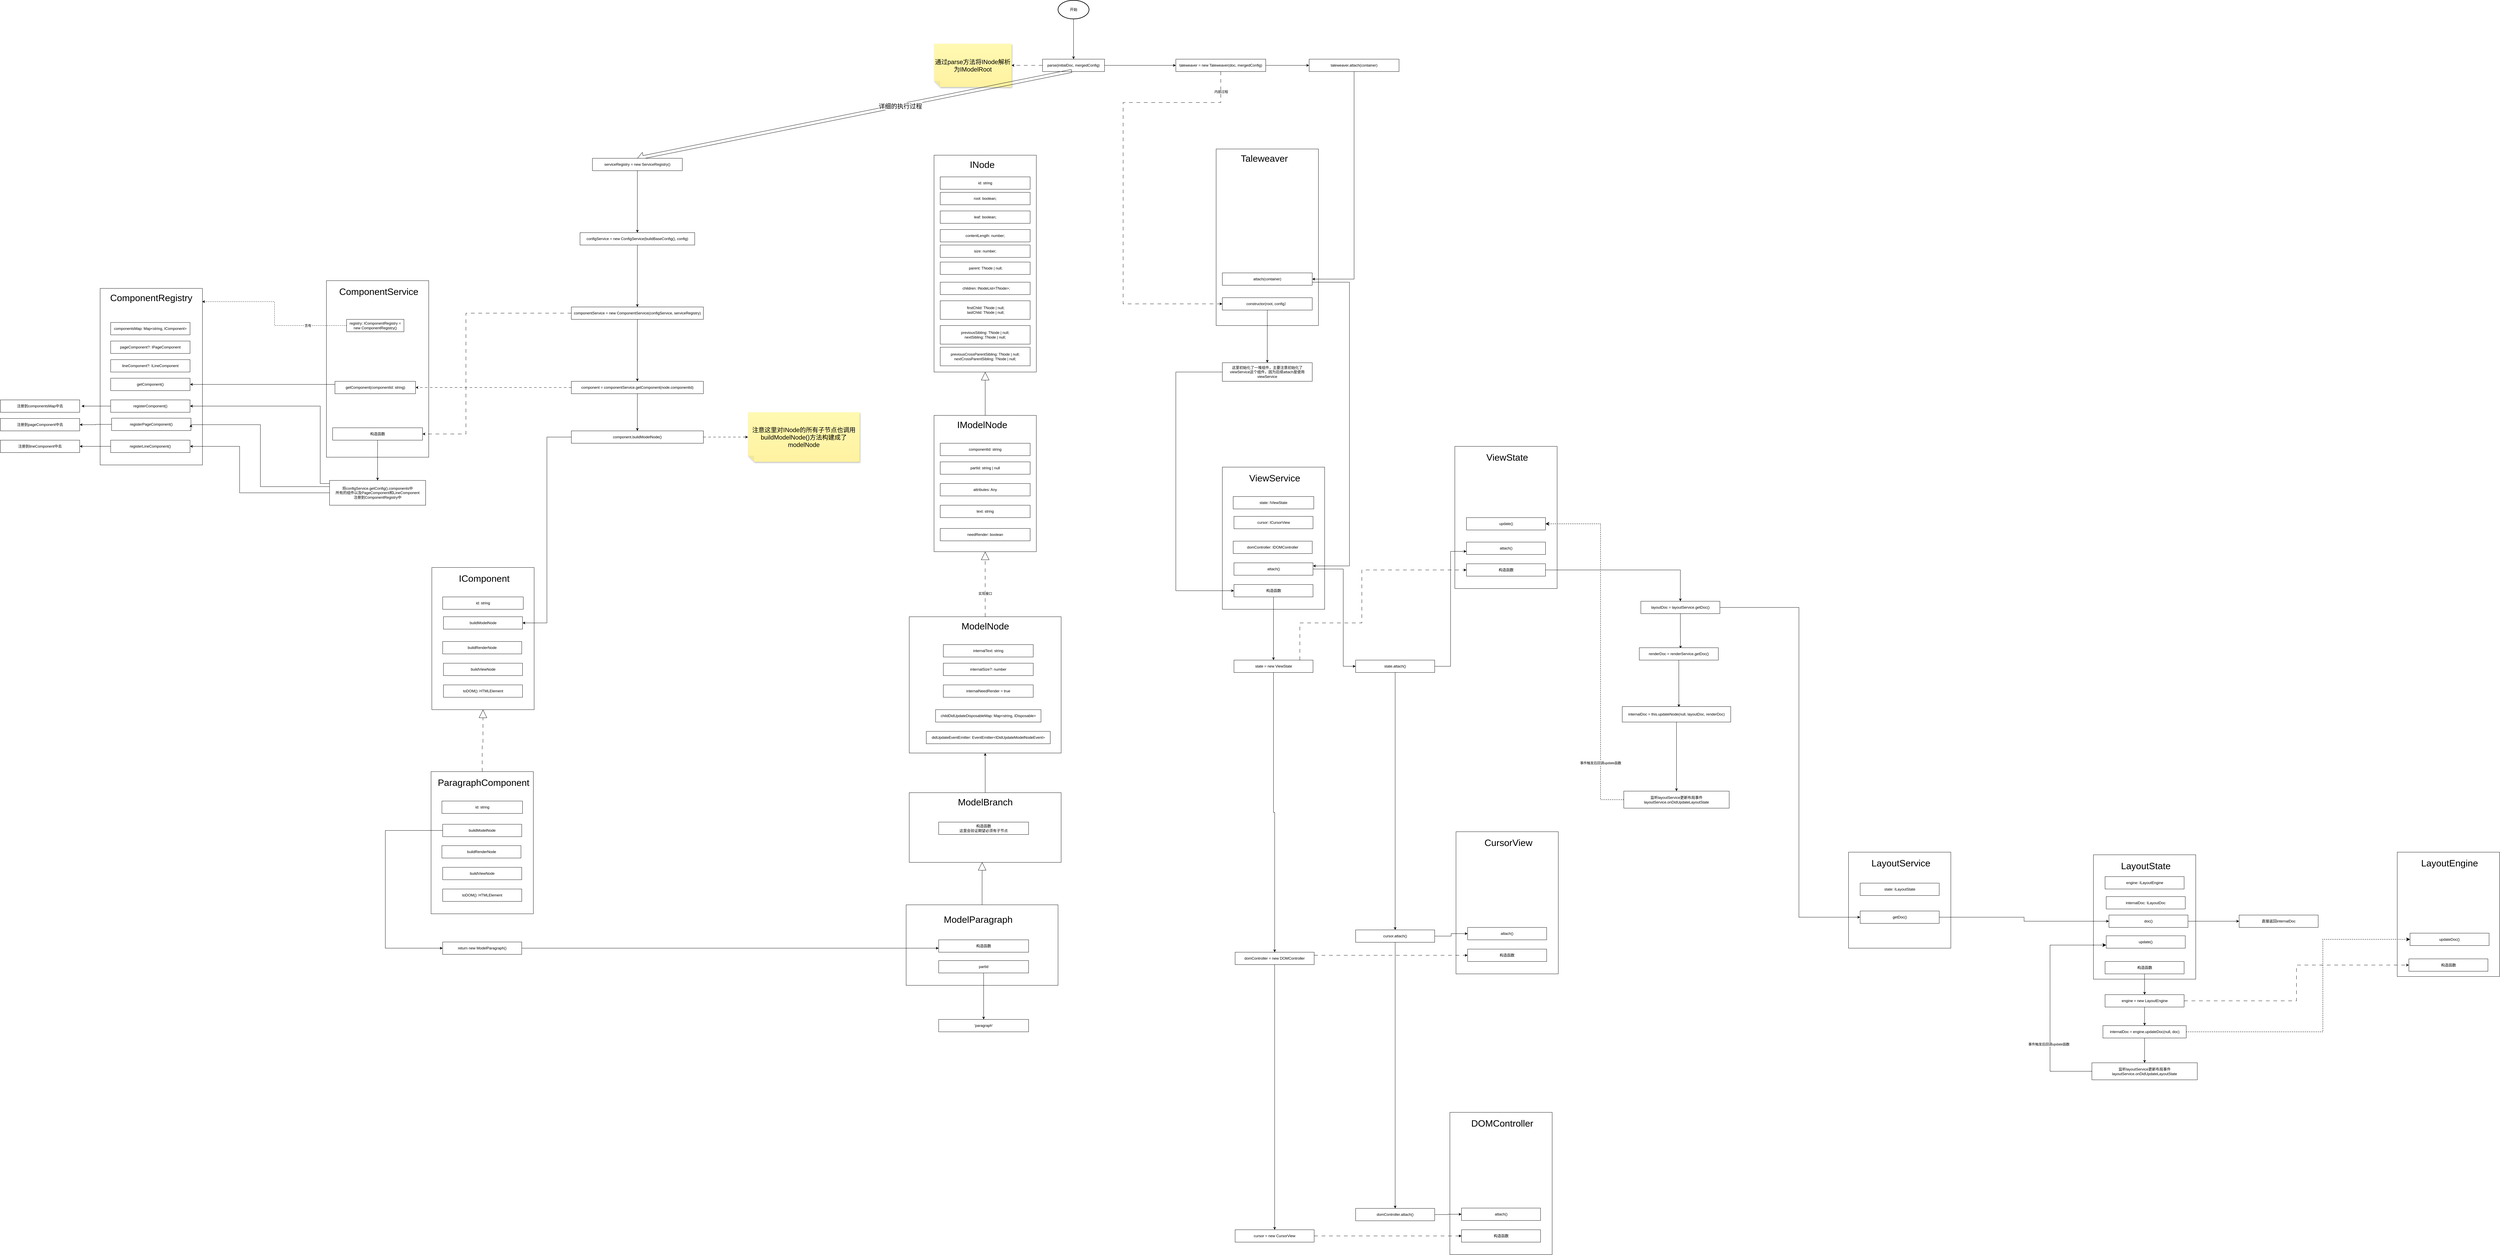 <mxfile version="21.5.2" type="github">
  <diagram name="第 1 页" id="E6oDrkw3hYDFD17rWhZb">
    <mxGraphModel dx="5251" dy="2276" grid="1" gridSize="10" guides="1" tooltips="1" connect="1" arrows="1" fold="1" page="1" pageScale="1" pageWidth="827" pageHeight="1169" math="0" shadow="0">
      <root>
        <mxCell id="0" />
        <mxCell id="1" parent="0" />
        <mxCell id="8NAubKkpm3a8wYk_etbg-5" style="edgeStyle=orthogonalEdgeStyle;rounded=0;orthogonalLoop=1;jettySize=auto;html=1;entryX=0;entryY=0.5;entryDx=0;entryDy=0;" edge="1" parent="1" source="8NAubKkpm3a8wYk_etbg-1" target="8NAubKkpm3a8wYk_etbg-4">
          <mxGeometry relative="1" as="geometry" />
        </mxCell>
        <mxCell id="8NAubKkpm3a8wYk_etbg-51" style="edgeStyle=orthogonalEdgeStyle;rounded=0;orthogonalLoop=1;jettySize=auto;html=1;entryX=0;entryY=0.5;entryDx=0;entryDy=0;entryPerimeter=0;dashed=1;dashPattern=12 12;" edge="1" parent="1" source="8NAubKkpm3a8wYk_etbg-1" target="8NAubKkpm3a8wYk_etbg-50">
          <mxGeometry relative="1" as="geometry" />
        </mxCell>
        <mxCell id="8NAubKkpm3a8wYk_etbg-1" value="parse(initialDoc, mergedConfig)" style="rounded=0;whiteSpace=wrap;html=1;" vertex="1" parent="1">
          <mxGeometry x="340" y="-30" width="200" height="40" as="geometry" />
        </mxCell>
        <mxCell id="8NAubKkpm3a8wYk_etbg-3" style="edgeStyle=orthogonalEdgeStyle;rounded=0;orthogonalLoop=1;jettySize=auto;html=1;" edge="1" parent="1" source="8NAubKkpm3a8wYk_etbg-2" target="8NAubKkpm3a8wYk_etbg-1">
          <mxGeometry relative="1" as="geometry" />
        </mxCell>
        <mxCell id="8NAubKkpm3a8wYk_etbg-2" value="开始" style="strokeWidth=2;html=1;shape=mxgraph.flowchart.start_1;whiteSpace=wrap;" vertex="1" parent="1">
          <mxGeometry x="390" y="-220" width="100" height="60" as="geometry" />
        </mxCell>
        <mxCell id="8NAubKkpm3a8wYk_etbg-7" style="edgeStyle=orthogonalEdgeStyle;rounded=0;orthogonalLoop=1;jettySize=auto;html=1;" edge="1" parent="1" source="8NAubKkpm3a8wYk_etbg-4" target="8NAubKkpm3a8wYk_etbg-6">
          <mxGeometry relative="1" as="geometry" />
        </mxCell>
        <mxCell id="8NAubKkpm3a8wYk_etbg-4" value="taleweaver = new Taleweaver(doc, mergedConfig)" style="rounded=0;whiteSpace=wrap;html=1;" vertex="1" parent="1">
          <mxGeometry x="770" y="-30" width="290" height="40" as="geometry" />
        </mxCell>
        <mxCell id="8NAubKkpm3a8wYk_etbg-6" value="taleweaver.attach(container)" style="rounded=0;whiteSpace=wrap;html=1;" vertex="1" parent="1">
          <mxGeometry x="1200" y="-30" width="290" height="40" as="geometry" />
        </mxCell>
        <mxCell id="8NAubKkpm3a8wYk_etbg-8" value="" style="whiteSpace=wrap;html=1;" vertex="1" parent="1">
          <mxGeometry x="900" y="260" width="330" height="570" as="geometry" />
        </mxCell>
        <mxCell id="8NAubKkpm3a8wYk_etbg-9" value="Taleweaver" style="text;html=1;strokeColor=none;fillColor=none;align=center;verticalAlign=middle;whiteSpace=wrap;rounded=0;fontSize=30;" vertex="1" parent="1">
          <mxGeometry x="972.5" y="270" width="165" height="40" as="geometry" />
        </mxCell>
        <mxCell id="8NAubKkpm3a8wYk_etbg-19" style="edgeStyle=orthogonalEdgeStyle;rounded=0;orthogonalLoop=1;jettySize=auto;html=1;" edge="1" parent="1" source="8NAubKkpm3a8wYk_etbg-10" target="8NAubKkpm3a8wYk_etbg-18">
          <mxGeometry relative="1" as="geometry" />
        </mxCell>
        <mxCell id="8NAubKkpm3a8wYk_etbg-10" value="constructor(root, config）" style="rounded=0;whiteSpace=wrap;html=1;" vertex="1" parent="1">
          <mxGeometry x="920" y="740" width="290" height="40" as="geometry" />
        </mxCell>
        <mxCell id="8NAubKkpm3a8wYk_etbg-11" value="attach(container)" style="rounded=0;whiteSpace=wrap;html=1;" vertex="1" parent="1">
          <mxGeometry x="920" y="660" width="290" height="40" as="geometry" />
        </mxCell>
        <mxCell id="8NAubKkpm3a8wYk_etbg-13" style="edgeStyle=orthogonalEdgeStyle;rounded=0;orthogonalLoop=1;jettySize=auto;html=1;dashed=1;dashPattern=12 12;" edge="1" parent="1" source="8NAubKkpm3a8wYk_etbg-4" target="8NAubKkpm3a8wYk_etbg-10">
          <mxGeometry relative="1" as="geometry">
            <Array as="points">
              <mxPoint x="915" y="110" />
              <mxPoint x="600" y="110" />
              <mxPoint x="600" y="760" />
            </Array>
          </mxGeometry>
        </mxCell>
        <mxCell id="8NAubKkpm3a8wYk_etbg-17" value="内部过程" style="edgeLabel;html=1;align=center;verticalAlign=middle;resizable=0;points=[];" vertex="1" connectable="0" parent="8NAubKkpm3a8wYk_etbg-13">
          <mxGeometry x="-0.907" y="1" relative="1" as="geometry">
            <mxPoint as="offset" />
          </mxGeometry>
        </mxCell>
        <mxCell id="8NAubKkpm3a8wYk_etbg-18" value="这里初始化了一堆组件，主要注意初始化了viewService这个组件，因为后续attach是使用viewService" style="rounded=0;whiteSpace=wrap;html=1;" vertex="1" parent="1">
          <mxGeometry x="920" y="950" width="290" height="60" as="geometry" />
        </mxCell>
        <mxCell id="8NAubKkpm3a8wYk_etbg-34" style="edgeStyle=orthogonalEdgeStyle;rounded=0;orthogonalLoop=1;jettySize=auto;html=1;entryX=0.5;entryY=1;entryDx=0;entryDy=0;endArrow=block;endFill=0;endSize=24;" edge="1" parent="1" source="8NAubKkpm3a8wYk_etbg-20" target="8NAubKkpm3a8wYk_etbg-27">
          <mxGeometry relative="1" as="geometry" />
        </mxCell>
        <mxCell id="8NAubKkpm3a8wYk_etbg-20" value="" style="whiteSpace=wrap;html=1;" vertex="1" parent="1">
          <mxGeometry x="-10" y="1120" width="330" height="440" as="geometry" />
        </mxCell>
        <mxCell id="8NAubKkpm3a8wYk_etbg-21" value="IModelNode" style="text;html=1;strokeColor=none;fillColor=none;align=center;verticalAlign=middle;whiteSpace=wrap;rounded=0;fontSize=30;" vertex="1" parent="1">
          <mxGeometry x="62.5" y="1130" width="165" height="40" as="geometry" />
        </mxCell>
        <mxCell id="8NAubKkpm3a8wYk_etbg-22" value="attributes: Any" style="rounded=0;whiteSpace=wrap;html=1;" vertex="1" parent="1">
          <mxGeometry x="10" y="1340" width="290" height="40" as="geometry" />
        </mxCell>
        <mxCell id="8NAubKkpm3a8wYk_etbg-23" value="componentId: string" style="rounded=0;whiteSpace=wrap;html=1;" vertex="1" parent="1">
          <mxGeometry x="10" y="1210" width="290" height="40" as="geometry" />
        </mxCell>
        <mxCell id="8NAubKkpm3a8wYk_etbg-24" value="partId: string | null" style="rounded=0;whiteSpace=wrap;html=1;" vertex="1" parent="1">
          <mxGeometry x="10" y="1270" width="290" height="40" as="geometry" />
        </mxCell>
        <mxCell id="8NAubKkpm3a8wYk_etbg-25" value="text: string" style="rounded=0;whiteSpace=wrap;html=1;" vertex="1" parent="1">
          <mxGeometry x="10" y="1410" width="290" height="40" as="geometry" />
        </mxCell>
        <mxCell id="8NAubKkpm3a8wYk_etbg-26" value="needRender: boolean" style="rounded=0;whiteSpace=wrap;html=1;" vertex="1" parent="1">
          <mxGeometry x="10" y="1485" width="290" height="40" as="geometry" />
        </mxCell>
        <mxCell id="8NAubKkpm3a8wYk_etbg-27" value="" style="whiteSpace=wrap;html=1;" vertex="1" parent="1">
          <mxGeometry x="-10" y="280" width="330" height="700" as="geometry" />
        </mxCell>
        <mxCell id="8NAubKkpm3a8wYk_etbg-28" value="INode" style="text;html=1;strokeColor=none;fillColor=none;align=center;verticalAlign=middle;whiteSpace=wrap;rounded=0;fontSize=30;" vertex="1" parent="1">
          <mxGeometry x="62.5" y="290" width="165" height="40" as="geometry" />
        </mxCell>
        <mxCell id="8NAubKkpm3a8wYk_etbg-35" value="id: string" style="rounded=0;whiteSpace=wrap;html=1;" vertex="1" parent="1">
          <mxGeometry x="10" y="350" width="290" height="40" as="geometry" />
        </mxCell>
        <mxCell id="8NAubKkpm3a8wYk_etbg-36" value="root: boolean;" style="rounded=0;whiteSpace=wrap;html=1;" vertex="1" parent="1">
          <mxGeometry x="10" y="400" width="290" height="40" as="geometry" />
        </mxCell>
        <mxCell id="8NAubKkpm3a8wYk_etbg-37" value="leaf: boolean;" style="rounded=0;whiteSpace=wrap;html=1;" vertex="1" parent="1">
          <mxGeometry x="10" y="460" width="290" height="40" as="geometry" />
        </mxCell>
        <mxCell id="8NAubKkpm3a8wYk_etbg-38" value="contentLength: number;" style="rounded=0;whiteSpace=wrap;html=1;" vertex="1" parent="1">
          <mxGeometry x="10" y="520" width="290" height="40" as="geometry" />
        </mxCell>
        <mxCell id="8NAubKkpm3a8wYk_etbg-39" value="size: number;" style="rounded=0;whiteSpace=wrap;html=1;" vertex="1" parent="1">
          <mxGeometry x="10" y="570" width="290" height="40" as="geometry" />
        </mxCell>
        <mxCell id="8NAubKkpm3a8wYk_etbg-40" value="&amp;nbsp;parent: TNode | null;" style="rounded=0;whiteSpace=wrap;html=1;" vertex="1" parent="1">
          <mxGeometry x="10" y="625" width="290" height="40" as="geometry" />
        </mxCell>
        <mxCell id="8NAubKkpm3a8wYk_etbg-41" value="&amp;nbsp; children: INodeList&amp;lt;TNode&amp;gt;;" style="rounded=0;whiteSpace=wrap;html=1;" vertex="1" parent="1">
          <mxGeometry x="10" y="690" width="290" height="40" as="geometry" />
        </mxCell>
        <mxCell id="8NAubKkpm3a8wYk_etbg-42" value="&lt;div&gt;&amp;nbsp;firstChild: TNode | null;&lt;/div&gt;&lt;div&gt;&amp;nbsp;lastChild: TNode | null;&lt;/div&gt;" style="rounded=0;whiteSpace=wrap;html=1;" vertex="1" parent="1">
          <mxGeometry x="10" y="750" width="290" height="60" as="geometry" />
        </mxCell>
        <mxCell id="8NAubKkpm3a8wYk_etbg-43" value="&lt;div&gt;previousSibling: TNode | null;&lt;/div&gt;&lt;div&gt;&lt;span style=&quot;background-color: initial;&quot;&gt;nextSibling: TNode | null;&lt;/span&gt;&lt;/div&gt;" style="rounded=0;whiteSpace=wrap;html=1;" vertex="1" parent="1">
          <mxGeometry x="10" y="830" width="290" height="60" as="geometry" />
        </mxCell>
        <mxCell id="8NAubKkpm3a8wYk_etbg-44" value="&lt;div&gt;previousCrossParentSibling: TNode | null;&lt;/div&gt;&lt;div&gt;&lt;span style=&quot;background-color: initial;&quot;&gt;nextCrossParentSibling: TNode | null;&lt;/span&gt;&lt;/div&gt;" style="rounded=0;whiteSpace=wrap;html=1;" vertex="1" parent="1">
          <mxGeometry x="10" y="900" width="290" height="60" as="geometry" />
        </mxCell>
        <mxCell id="8NAubKkpm3a8wYk_etbg-50" value="&lt;div style=&quot;font-size: 20px;&quot;&gt;通过parse方法将INode解析为IModelRoot&lt;/div&gt;" style="shape=note;whiteSpace=wrap;html=1;backgroundOutline=1;fontColor=#000000;darkOpacity=0.05;fillColor=#FFF9B2;strokeColor=none;fillStyle=solid;direction=west;gradientDirection=north;gradientColor=#FFF2A1;shadow=1;size=20;pointerEvents=1;fontSize=20;" vertex="1" parent="1">
          <mxGeometry x="-10" y="-80" width="250" height="140" as="geometry" />
        </mxCell>
        <mxCell id="8NAubKkpm3a8wYk_etbg-52" value="" style="shape=flexArrow;endArrow=classic;html=1;rounded=0;exitX=0.47;exitY=0.95;exitDx=0;exitDy=0;exitPerimeter=0;entryX=0.5;entryY=0;entryDx=0;entryDy=0;" edge="1" parent="1" source="8NAubKkpm3a8wYk_etbg-1" target="8NAubKkpm3a8wYk_etbg-56">
          <mxGeometry width="50" height="50" relative="1" as="geometry">
            <mxPoint x="370" y="90" as="sourcePoint" />
            <mxPoint x="240" y="340" as="targetPoint" />
          </mxGeometry>
        </mxCell>
        <mxCell id="8NAubKkpm3a8wYk_etbg-53" value="详细的执行过程" style="edgeLabel;html=1;align=center;verticalAlign=middle;resizable=0;points=[];fontSize=20;" vertex="1" connectable="0" parent="8NAubKkpm3a8wYk_etbg-52">
          <mxGeometry x="-0.466" y="-1" relative="1" as="geometry">
            <mxPoint x="-179" y="38" as="offset" />
          </mxGeometry>
        </mxCell>
        <mxCell id="8NAubKkpm3a8wYk_etbg-58" style="edgeStyle=orthogonalEdgeStyle;rounded=0;orthogonalLoop=1;jettySize=auto;html=1;" edge="1" parent="1" source="8NAubKkpm3a8wYk_etbg-56" target="8NAubKkpm3a8wYk_etbg-57">
          <mxGeometry relative="1" as="geometry" />
        </mxCell>
        <mxCell id="8NAubKkpm3a8wYk_etbg-56" value="serviceRegistry = new ServiceRegistry()" style="rounded=0;whiteSpace=wrap;html=1;" vertex="1" parent="1">
          <mxGeometry x="-1112" y="290" width="290" height="40" as="geometry" />
        </mxCell>
        <mxCell id="8NAubKkpm3a8wYk_etbg-61" style="edgeStyle=orthogonalEdgeStyle;rounded=0;orthogonalLoop=1;jettySize=auto;html=1;" edge="1" parent="1" source="8NAubKkpm3a8wYk_etbg-57" target="8NAubKkpm3a8wYk_etbg-60">
          <mxGeometry relative="1" as="geometry" />
        </mxCell>
        <mxCell id="8NAubKkpm3a8wYk_etbg-57" value="configService = new ConfigService(buildBaseConfig(), config)" style="rounded=0;whiteSpace=wrap;html=1;" vertex="1" parent="1">
          <mxGeometry x="-1152" y="530" width="370" height="40" as="geometry" />
        </mxCell>
        <mxCell id="8NAubKkpm3a8wYk_etbg-63" style="edgeStyle=orthogonalEdgeStyle;rounded=0;orthogonalLoop=1;jettySize=auto;html=1;" edge="1" parent="1" source="8NAubKkpm3a8wYk_etbg-60" target="8NAubKkpm3a8wYk_etbg-62">
          <mxGeometry relative="1" as="geometry" />
        </mxCell>
        <mxCell id="8NAubKkpm3a8wYk_etbg-60" value="componentService = new ComponentService(configService, serviceRegistry)" style="rounded=0;whiteSpace=wrap;html=1;" vertex="1" parent="1">
          <mxGeometry x="-1180" y="770" width="426" height="40" as="geometry" />
        </mxCell>
        <mxCell id="8NAubKkpm3a8wYk_etbg-65" style="edgeStyle=orthogonalEdgeStyle;rounded=0;orthogonalLoop=1;jettySize=auto;html=1;" edge="1" parent="1" source="8NAubKkpm3a8wYk_etbg-62" target="8NAubKkpm3a8wYk_etbg-64">
          <mxGeometry relative="1" as="geometry" />
        </mxCell>
        <mxCell id="8NAubKkpm3a8wYk_etbg-62" value="component = componentService.getComponent(node.componentId)" style="rounded=0;whiteSpace=wrap;html=1;" vertex="1" parent="1">
          <mxGeometry x="-1180" y="1010" width="426" height="40" as="geometry" />
        </mxCell>
        <mxCell id="8NAubKkpm3a8wYk_etbg-160" style="edgeStyle=orthogonalEdgeStyle;rounded=0;orthogonalLoop=1;jettySize=auto;html=1;dashed=1;dashPattern=8 8;" edge="1" parent="1" source="8NAubKkpm3a8wYk_etbg-64" target="8NAubKkpm3a8wYk_etbg-159">
          <mxGeometry relative="1" as="geometry" />
        </mxCell>
        <mxCell id="8NAubKkpm3a8wYk_etbg-64" value="component.buildModelNode()" style="rounded=0;whiteSpace=wrap;html=1;" vertex="1" parent="1">
          <mxGeometry x="-1180" y="1170" width="426" height="40" as="geometry" />
        </mxCell>
        <mxCell id="8NAubKkpm3a8wYk_etbg-66" value="" style="whiteSpace=wrap;html=1;" vertex="1" parent="1">
          <mxGeometry x="-1970" y="685" width="330" height="570" as="geometry" />
        </mxCell>
        <mxCell id="8NAubKkpm3a8wYk_etbg-67" value="ComponentService" style="text;html=1;strokeColor=none;fillColor=none;align=center;verticalAlign=middle;whiteSpace=wrap;rounded=0;fontSize=30;" vertex="1" parent="1">
          <mxGeometry x="-1950" y="700" width="297.5" height="40" as="geometry" />
        </mxCell>
        <mxCell id="8NAubKkpm3a8wYk_etbg-75" style="edgeStyle=orthogonalEdgeStyle;rounded=0;orthogonalLoop=1;jettySize=auto;html=1;" edge="1" parent="1" source="8NAubKkpm3a8wYk_etbg-72" target="8NAubKkpm3a8wYk_etbg-74">
          <mxGeometry relative="1" as="geometry" />
        </mxCell>
        <mxCell id="8NAubKkpm3a8wYk_etbg-72" value="构造函数" style="rounded=0;whiteSpace=wrap;html=1;" vertex="1" parent="1">
          <mxGeometry x="-1950" y="1160" width="290" height="40" as="geometry" />
        </mxCell>
        <mxCell id="8NAubKkpm3a8wYk_etbg-73" style="edgeStyle=orthogonalEdgeStyle;rounded=0;orthogonalLoop=1;jettySize=auto;html=1;entryX=1;entryY=0.5;entryDx=0;entryDy=0;dashed=1;dashPattern=12 12;" edge="1" parent="1" source="8NAubKkpm3a8wYk_etbg-60" target="8NAubKkpm3a8wYk_etbg-72">
          <mxGeometry relative="1" as="geometry">
            <Array as="points">
              <mxPoint x="-1520" y="790" />
              <mxPoint x="-1520" y="1180" />
            </Array>
          </mxGeometry>
        </mxCell>
        <mxCell id="8NAubKkpm3a8wYk_etbg-74" value="将configService.getConfig().components中&lt;br&gt;所有的组件以及PageComponent和LineComponent&lt;br&gt;注册到ComponentRegistry中" style="rounded=0;whiteSpace=wrap;html=1;" vertex="1" parent="1">
          <mxGeometry x="-1960" y="1330" width="310" height="80" as="geometry" />
        </mxCell>
        <mxCell id="8NAubKkpm3a8wYk_etbg-76" value="getComponent(componentId: string)" style="rounded=0;whiteSpace=wrap;html=1;" vertex="1" parent="1">
          <mxGeometry x="-1942.5" y="1010" width="260" height="40" as="geometry" />
        </mxCell>
        <mxCell id="8NAubKkpm3a8wYk_etbg-80" value="" style="whiteSpace=wrap;html=1;" vertex="1" parent="1">
          <mxGeometry x="-1630" y="1611" width="330" height="459" as="geometry" />
        </mxCell>
        <mxCell id="8NAubKkpm3a8wYk_etbg-81" value="IComponent" style="text;html=1;strokeColor=none;fillColor=none;align=center;verticalAlign=middle;whiteSpace=wrap;rounded=0;fontSize=30;" vertex="1" parent="1">
          <mxGeometry x="-1610" y="1626" width="297.5" height="40" as="geometry" />
        </mxCell>
        <mxCell id="8NAubKkpm3a8wYk_etbg-82" value="buildModelNode" style="rounded=0;whiteSpace=wrap;html=1;" vertex="1" parent="1">
          <mxGeometry x="-1592.5" y="1770" width="255" height="40" as="geometry" />
        </mxCell>
        <mxCell id="8NAubKkpm3a8wYk_etbg-83" value="id: string" style="rounded=0;whiteSpace=wrap;html=1;" vertex="1" parent="1">
          <mxGeometry x="-1595" y="1706" width="260" height="40" as="geometry" />
        </mxCell>
        <mxCell id="8NAubKkpm3a8wYk_etbg-92" style="edgeStyle=orthogonalEdgeStyle;rounded=0;orthogonalLoop=1;jettySize=auto;html=1;entryX=0.997;entryY=0.075;entryDx=0;entryDy=0;entryPerimeter=0;dashed=1;" edge="1" parent="1" source="8NAubKkpm3a8wYk_etbg-89" target="8NAubKkpm3a8wYk_etbg-90">
          <mxGeometry relative="1" as="geometry" />
        </mxCell>
        <mxCell id="8NAubKkpm3a8wYk_etbg-93" value="含有" style="edgeLabel;html=1;align=center;verticalAlign=middle;resizable=0;points=[];" vertex="1" connectable="0" parent="8NAubKkpm3a8wYk_etbg-92">
          <mxGeometry x="-0.157" y="-1" relative="1" as="geometry">
            <mxPoint x="104" y="1" as="offset" />
          </mxGeometry>
        </mxCell>
        <mxCell id="8NAubKkpm3a8wYk_etbg-89" value="registry: IComponentRegistry&amp;nbsp;= new ComponentRegistry()" style="rounded=0;whiteSpace=wrap;html=1;" vertex="1" parent="1">
          <mxGeometry x="-1905" y="810" width="185" height="40" as="geometry" />
        </mxCell>
        <mxCell id="8NAubKkpm3a8wYk_etbg-77" style="edgeStyle=orthogonalEdgeStyle;rounded=0;orthogonalLoop=1;jettySize=auto;html=1;entryX=1;entryY=0.5;entryDx=0;entryDy=0;dashed=1;dashPattern=8 8;" edge="1" parent="1" source="8NAubKkpm3a8wYk_etbg-62" target="8NAubKkpm3a8wYk_etbg-76">
          <mxGeometry relative="1" as="geometry">
            <Array as="points">
              <mxPoint x="-1390" y="1030" />
              <mxPoint x="-1390" y="1030" />
            </Array>
          </mxGeometry>
        </mxCell>
        <mxCell id="8NAubKkpm3a8wYk_etbg-90" value="" style="whiteSpace=wrap;html=1;" vertex="1" parent="1">
          <mxGeometry x="-2700" y="710" width="330" height="570" as="geometry" />
        </mxCell>
        <mxCell id="8NAubKkpm3a8wYk_etbg-91" value="ComponentRegistry" style="text;html=1;strokeColor=none;fillColor=none;align=center;verticalAlign=middle;whiteSpace=wrap;rounded=0;fontSize=30;" vertex="1" parent="1">
          <mxGeometry x="-2683.75" y="720" width="297.5" height="40" as="geometry" />
        </mxCell>
        <mxCell id="8NAubKkpm3a8wYk_etbg-94" value="componentsMap: Map&amp;lt;string, IComponent&amp;gt;" style="rounded=0;whiteSpace=wrap;html=1;" vertex="1" parent="1">
          <mxGeometry x="-2666" y="820" width="256" height="40" as="geometry" />
        </mxCell>
        <mxCell id="8NAubKkpm3a8wYk_etbg-95" value="pageComponent?: IPageComponent" style="rounded=0;whiteSpace=wrap;html=1;" vertex="1" parent="1">
          <mxGeometry x="-2666" y="880" width="256" height="40" as="geometry" />
        </mxCell>
        <mxCell id="8NAubKkpm3a8wYk_etbg-96" value="lineComponent?: ILineComponent" style="rounded=0;whiteSpace=wrap;html=1;" vertex="1" parent="1">
          <mxGeometry x="-2666" y="940" width="256" height="40" as="geometry" />
        </mxCell>
        <mxCell id="8NAubKkpm3a8wYk_etbg-107" style="edgeStyle=orthogonalEdgeStyle;rounded=0;orthogonalLoop=1;jettySize=auto;html=1;" edge="1" parent="1" source="8NAubKkpm3a8wYk_etbg-97">
          <mxGeometry relative="1" as="geometry">
            <mxPoint x="-2760" y="1090" as="targetPoint" />
          </mxGeometry>
        </mxCell>
        <mxCell id="8NAubKkpm3a8wYk_etbg-97" value="registerComponent()" style="rounded=0;whiteSpace=wrap;html=1;" vertex="1" parent="1">
          <mxGeometry x="-2666" y="1070" width="256" height="40" as="geometry" />
        </mxCell>
        <mxCell id="8NAubKkpm3a8wYk_etbg-110" style="edgeStyle=orthogonalEdgeStyle;rounded=0;orthogonalLoop=1;jettySize=auto;html=1;entryX=1;entryY=0.5;entryDx=0;entryDy=0;" edge="1" parent="1" source="8NAubKkpm3a8wYk_etbg-98" target="8NAubKkpm3a8wYk_etbg-108">
          <mxGeometry relative="1" as="geometry" />
        </mxCell>
        <mxCell id="8NAubKkpm3a8wYk_etbg-98" value="registerPageComponent()" style="rounded=0;whiteSpace=wrap;html=1;" vertex="1" parent="1">
          <mxGeometry x="-2663" y="1129" width="256" height="40" as="geometry" />
        </mxCell>
        <mxCell id="8NAubKkpm3a8wYk_etbg-111" style="edgeStyle=orthogonalEdgeStyle;rounded=0;orthogonalLoop=1;jettySize=auto;html=1;entryX=1;entryY=0.5;entryDx=0;entryDy=0;" edge="1" parent="1" source="8NAubKkpm3a8wYk_etbg-99" target="8NAubKkpm3a8wYk_etbg-109">
          <mxGeometry relative="1" as="geometry" />
        </mxCell>
        <mxCell id="8NAubKkpm3a8wYk_etbg-99" value="registerLineComponent()" style="rounded=0;whiteSpace=wrap;html=1;" vertex="1" parent="1">
          <mxGeometry x="-2666" y="1200" width="256" height="40" as="geometry" />
        </mxCell>
        <mxCell id="8NAubKkpm3a8wYk_etbg-101" value="getComponent()" style="rounded=0;whiteSpace=wrap;html=1;" vertex="1" parent="1">
          <mxGeometry x="-2666" y="1000" width="256" height="40" as="geometry" />
        </mxCell>
        <mxCell id="8NAubKkpm3a8wYk_etbg-103" style="edgeStyle=orthogonalEdgeStyle;rounded=0;orthogonalLoop=1;jettySize=auto;html=1;entryX=1;entryY=0.5;entryDx=0;entryDy=0;" edge="1" parent="1" source="8NAubKkpm3a8wYk_etbg-74" target="8NAubKkpm3a8wYk_etbg-97">
          <mxGeometry relative="1" as="geometry">
            <Array as="points">
              <mxPoint x="-1990" y="1340" />
              <mxPoint x="-1990" y="1090" />
            </Array>
          </mxGeometry>
        </mxCell>
        <mxCell id="8NAubKkpm3a8wYk_etbg-104" style="edgeStyle=orthogonalEdgeStyle;rounded=0;orthogonalLoop=1;jettySize=auto;html=1;entryX=1;entryY=0.5;entryDx=0;entryDy=0;" edge="1" parent="1" source="8NAubKkpm3a8wYk_etbg-74" target="8NAubKkpm3a8wYk_etbg-98">
          <mxGeometry relative="1" as="geometry">
            <Array as="points">
              <mxPoint x="-2183" y="1350" />
              <mxPoint x="-2183" y="1150" />
            </Array>
          </mxGeometry>
        </mxCell>
        <mxCell id="8NAubKkpm3a8wYk_etbg-102" style="edgeStyle=orthogonalEdgeStyle;rounded=0;orthogonalLoop=1;jettySize=auto;html=1;entryX=1;entryY=0.5;entryDx=0;entryDy=0;" edge="1" parent="1" source="8NAubKkpm3a8wYk_etbg-76" target="8NAubKkpm3a8wYk_etbg-101">
          <mxGeometry relative="1" as="geometry">
            <Array as="points">
              <mxPoint x="-2060" y="1020" />
              <mxPoint x="-2060" y="1020" />
            </Array>
          </mxGeometry>
        </mxCell>
        <mxCell id="8NAubKkpm3a8wYk_etbg-105" style="edgeStyle=orthogonalEdgeStyle;rounded=0;orthogonalLoop=1;jettySize=auto;html=1;entryX=1;entryY=0.5;entryDx=0;entryDy=0;" edge="1" parent="1" source="8NAubKkpm3a8wYk_etbg-74" target="8NAubKkpm3a8wYk_etbg-99">
          <mxGeometry relative="1" as="geometry">
            <Array as="points">
              <mxPoint x="-2250" y="1370" />
              <mxPoint x="-2250" y="1220" />
            </Array>
          </mxGeometry>
        </mxCell>
        <mxCell id="8NAubKkpm3a8wYk_etbg-106" value="注册到componentsMap中去" style="rounded=0;whiteSpace=wrap;html=1;" vertex="1" parent="1">
          <mxGeometry x="-3022" y="1070" width="256" height="40" as="geometry" />
        </mxCell>
        <mxCell id="8NAubKkpm3a8wYk_etbg-108" value="注册到pageComponent中去" style="rounded=0;whiteSpace=wrap;html=1;" vertex="1" parent="1">
          <mxGeometry x="-3022" y="1130" width="256" height="40" as="geometry" />
        </mxCell>
        <mxCell id="8NAubKkpm3a8wYk_etbg-109" value="注册到lineComponent中去" style="rounded=0;whiteSpace=wrap;html=1;" vertex="1" parent="1">
          <mxGeometry x="-3022" y="1200" width="256" height="40" as="geometry" />
        </mxCell>
        <mxCell id="8NAubKkpm3a8wYk_etbg-112" value="buildRenderNode" style="rounded=0;whiteSpace=wrap;html=1;" vertex="1" parent="1">
          <mxGeometry x="-1595" y="1850" width="255" height="40" as="geometry" />
        </mxCell>
        <mxCell id="8NAubKkpm3a8wYk_etbg-113" value="buildViewNode" style="rounded=0;whiteSpace=wrap;html=1;" vertex="1" parent="1">
          <mxGeometry x="-1592.5" y="1920" width="255" height="40" as="geometry" />
        </mxCell>
        <mxCell id="8NAubKkpm3a8wYk_etbg-114" value="toDOM():&amp;nbsp;HTMLElement" style="rounded=0;whiteSpace=wrap;html=1;" vertex="1" parent="1">
          <mxGeometry x="-1592.5" y="1990" width="255" height="40" as="geometry" />
        </mxCell>
        <mxCell id="8NAubKkpm3a8wYk_etbg-115" style="edgeStyle=orthogonalEdgeStyle;rounded=0;orthogonalLoop=1;jettySize=auto;html=1;entryX=1;entryY=0.5;entryDx=0;entryDy=0;" edge="1" parent="1" source="8NAubKkpm3a8wYk_etbg-64" target="8NAubKkpm3a8wYk_etbg-82">
          <mxGeometry relative="1" as="geometry" />
        </mxCell>
        <mxCell id="8NAubKkpm3a8wYk_etbg-116" value="" style="whiteSpace=wrap;html=1;" vertex="1" parent="1">
          <mxGeometry x="-1632.5" y="2270" width="330" height="459" as="geometry" />
        </mxCell>
        <mxCell id="8NAubKkpm3a8wYk_etbg-117" value="ParagraphComponent" style="text;html=1;strokeColor=none;fillColor=none;align=center;verticalAlign=middle;whiteSpace=wrap;rounded=0;fontSize=30;" vertex="1" parent="1">
          <mxGeometry x="-1612.5" y="2285" width="297.5" height="40" as="geometry" />
        </mxCell>
        <mxCell id="8NAubKkpm3a8wYk_etbg-125" style="edgeStyle=orthogonalEdgeStyle;rounded=0;orthogonalLoop=1;jettySize=auto;html=1;entryX=0;entryY=0.5;entryDx=0;entryDy=0;" edge="1" parent="1" source="8NAubKkpm3a8wYk_etbg-118" target="8NAubKkpm3a8wYk_etbg-124">
          <mxGeometry relative="1" as="geometry">
            <Array as="points">
              <mxPoint x="-1780" y="2460" />
              <mxPoint x="-1780" y="2840" />
            </Array>
          </mxGeometry>
        </mxCell>
        <mxCell id="8NAubKkpm3a8wYk_etbg-118" value="buildModelNode" style="rounded=0;whiteSpace=wrap;html=1;" vertex="1" parent="1">
          <mxGeometry x="-1595" y="2440" width="255" height="40" as="geometry" />
        </mxCell>
        <mxCell id="8NAubKkpm3a8wYk_etbg-119" value="id: string" style="rounded=0;whiteSpace=wrap;html=1;" vertex="1" parent="1">
          <mxGeometry x="-1597.5" y="2365" width="260" height="40" as="geometry" />
        </mxCell>
        <mxCell id="8NAubKkpm3a8wYk_etbg-120" value="buildRenderNode" style="rounded=0;whiteSpace=wrap;html=1;" vertex="1" parent="1">
          <mxGeometry x="-1597.5" y="2509" width="255" height="40" as="geometry" />
        </mxCell>
        <mxCell id="8NAubKkpm3a8wYk_etbg-121" value="buildViewNode" style="rounded=0;whiteSpace=wrap;html=1;" vertex="1" parent="1">
          <mxGeometry x="-1595" y="2579" width="255" height="40" as="geometry" />
        </mxCell>
        <mxCell id="8NAubKkpm3a8wYk_etbg-122" value="toDOM():&amp;nbsp;HTMLElement" style="rounded=0;whiteSpace=wrap;html=1;" vertex="1" parent="1">
          <mxGeometry x="-1595" y="2649" width="255" height="40" as="geometry" />
        </mxCell>
        <mxCell id="8NAubKkpm3a8wYk_etbg-123" style="edgeStyle=orthogonalEdgeStyle;rounded=0;orthogonalLoop=1;jettySize=auto;html=1;entryX=0.5;entryY=1;entryDx=0;entryDy=0;endArrow=block;endFill=0;endSize=24;dashed=1;dashPattern=12 12;" edge="1" parent="1" source="8NAubKkpm3a8wYk_etbg-116" target="8NAubKkpm3a8wYk_etbg-80">
          <mxGeometry relative="1" as="geometry" />
        </mxCell>
        <mxCell id="8NAubKkpm3a8wYk_etbg-124" value="return new ModelParagraph()" style="rounded=0;whiteSpace=wrap;html=1;" vertex="1" parent="1">
          <mxGeometry x="-1595" y="2820" width="255" height="40" as="geometry" />
        </mxCell>
        <mxCell id="8NAubKkpm3a8wYk_etbg-133" style="edgeStyle=orthogonalEdgeStyle;rounded=0;orthogonalLoop=1;jettySize=auto;html=1;entryX=0.5;entryY=1;entryDx=0;entryDy=0;endArrow=block;endFill=0;endSize=24;dashed=1;dashPattern=12 12;" edge="1" parent="1" source="8NAubKkpm3a8wYk_etbg-126" target="8NAubKkpm3a8wYk_etbg-20">
          <mxGeometry relative="1" as="geometry" />
        </mxCell>
        <mxCell id="8NAubKkpm3a8wYk_etbg-134" value="实现接口" style="edgeLabel;html=1;align=center;verticalAlign=middle;resizable=0;points=[];" vertex="1" connectable="0" parent="8NAubKkpm3a8wYk_etbg-133">
          <mxGeometry x="-0.283" relative="1" as="geometry">
            <mxPoint as="offset" />
          </mxGeometry>
        </mxCell>
        <mxCell id="8NAubKkpm3a8wYk_etbg-126" value="" style="whiteSpace=wrap;html=1;" vertex="1" parent="1">
          <mxGeometry x="-90" y="1770" width="490" height="440" as="geometry" />
        </mxCell>
        <mxCell id="8NAubKkpm3a8wYk_etbg-127" value="ModelNode" style="text;html=1;strokeColor=none;fillColor=none;align=center;verticalAlign=middle;whiteSpace=wrap;rounded=0;fontSize=30;" vertex="1" parent="1">
          <mxGeometry x="72.5" y="1780" width="165" height="40" as="geometry" />
        </mxCell>
        <mxCell id="8NAubKkpm3a8wYk_etbg-128" value="internalNeedRender = true" style="rounded=0;whiteSpace=wrap;html=1;" vertex="1" parent="1">
          <mxGeometry x="20" y="1990" width="290" height="40" as="geometry" />
        </mxCell>
        <mxCell id="8NAubKkpm3a8wYk_etbg-129" value="internalText: string" style="rounded=0;whiteSpace=wrap;html=1;" vertex="1" parent="1">
          <mxGeometry x="20" y="1860" width="290" height="40" as="geometry" />
        </mxCell>
        <mxCell id="8NAubKkpm3a8wYk_etbg-130" value="internalSize?: number" style="rounded=0;whiteSpace=wrap;html=1;" vertex="1" parent="1">
          <mxGeometry x="20" y="1920" width="290" height="40" as="geometry" />
        </mxCell>
        <mxCell id="8NAubKkpm3a8wYk_etbg-131" value="childDidUpdateDisposableMap: Map&amp;lt;string, IDisposable&amp;gt;" style="rounded=0;whiteSpace=wrap;html=1;" vertex="1" parent="1">
          <mxGeometry x="-5" y="2070" width="340" height="40" as="geometry" />
        </mxCell>
        <mxCell id="8NAubKkpm3a8wYk_etbg-132" value="didUpdateEventEmitter:&amp;nbsp;EventEmitter&amp;lt;IDidUpdateModelNodeEvent&amp;gt;" style="rounded=0;whiteSpace=wrap;html=1;" vertex="1" parent="1">
          <mxGeometry x="-35" y="2140" width="400" height="40" as="geometry" />
        </mxCell>
        <mxCell id="8NAubKkpm3a8wYk_etbg-153" style="edgeStyle=orthogonalEdgeStyle;rounded=0;orthogonalLoop=1;jettySize=auto;html=1;entryX=0.5;entryY=1;entryDx=0;entryDy=0;" edge="1" parent="1" source="8NAubKkpm3a8wYk_etbg-135" target="8NAubKkpm3a8wYk_etbg-126">
          <mxGeometry relative="1" as="geometry" />
        </mxCell>
        <mxCell id="8NAubKkpm3a8wYk_etbg-135" value="" style="whiteSpace=wrap;html=1;" vertex="1" parent="1">
          <mxGeometry x="-90" y="2338" width="490" height="225" as="geometry" />
        </mxCell>
        <mxCell id="8NAubKkpm3a8wYk_etbg-136" value="ModelBranch" style="text;html=1;strokeColor=none;fillColor=none;align=center;verticalAlign=middle;whiteSpace=wrap;rounded=0;fontSize=30;" vertex="1" parent="1">
          <mxGeometry x="72.5" y="2348" width="165" height="40" as="geometry" />
        </mxCell>
        <mxCell id="8NAubKkpm3a8wYk_etbg-156" style="edgeStyle=orthogonalEdgeStyle;rounded=0;orthogonalLoop=1;jettySize=auto;html=1;entryX=0.48;entryY=0.997;entryDx=0;entryDy=0;entryPerimeter=0;endArrow=block;endFill=0;endSize=24;" edge="1" parent="1" source="8NAubKkpm3a8wYk_etbg-142" target="8NAubKkpm3a8wYk_etbg-135">
          <mxGeometry relative="1" as="geometry" />
        </mxCell>
        <mxCell id="8NAubKkpm3a8wYk_etbg-142" value="" style="whiteSpace=wrap;html=1;" vertex="1" parent="1">
          <mxGeometry x="-100" y="2700" width="490" height="260" as="geometry" />
        </mxCell>
        <mxCell id="8NAubKkpm3a8wYk_etbg-143" value="ModelParagraph" style="text;html=1;strokeColor=none;fillColor=none;align=center;verticalAlign=middle;whiteSpace=wrap;rounded=0;fontSize=30;" vertex="1" parent="1">
          <mxGeometry x="50" y="2727" width="165" height="40" as="geometry" />
        </mxCell>
        <mxCell id="8NAubKkpm3a8wYk_etbg-154" style="edgeStyle=orthogonalEdgeStyle;rounded=0;orthogonalLoop=1;jettySize=auto;html=1;entryX=0.5;entryY=0;entryDx=0;entryDy=0;" edge="1" parent="1" source="8NAubKkpm3a8wYk_etbg-145" target="8NAubKkpm3a8wYk_etbg-155">
          <mxGeometry relative="1" as="geometry">
            <mxPoint x="-150" y="2810" as="targetPoint" />
            <Array as="points" />
          </mxGeometry>
        </mxCell>
        <mxCell id="8NAubKkpm3a8wYk_etbg-145" value="partId" style="rounded=0;whiteSpace=wrap;html=1;" vertex="1" parent="1">
          <mxGeometry x="5" y="2880" width="290" height="40" as="geometry" />
        </mxCell>
        <mxCell id="8NAubKkpm3a8wYk_etbg-151" value="构造函数&lt;br&gt;这里会验证期望必须有子节点" style="rounded=0;whiteSpace=wrap;html=1;" vertex="1" parent="1">
          <mxGeometry x="5" y="2433" width="290" height="40" as="geometry" />
        </mxCell>
        <mxCell id="8NAubKkpm3a8wYk_etbg-155" value="&#39;paragraph&#39;" style="rounded=0;whiteSpace=wrap;html=1;" vertex="1" parent="1">
          <mxGeometry x="5" y="3070" width="290" height="40" as="geometry" />
        </mxCell>
        <mxCell id="8NAubKkpm3a8wYk_etbg-157" value="构造函数" style="rounded=0;whiteSpace=wrap;html=1;" vertex="1" parent="1">
          <mxGeometry x="5" y="2813" width="290" height="40" as="geometry" />
        </mxCell>
        <mxCell id="8NAubKkpm3a8wYk_etbg-158" style="edgeStyle=orthogonalEdgeStyle;rounded=0;orthogonalLoop=1;jettySize=auto;html=1;" edge="1" parent="1" source="8NAubKkpm3a8wYk_etbg-124" target="8NAubKkpm3a8wYk_etbg-157">
          <mxGeometry relative="1" as="geometry">
            <Array as="points">
              <mxPoint x="-260" y="2840" />
              <mxPoint x="-260" y="2840" />
            </Array>
          </mxGeometry>
        </mxCell>
        <mxCell id="8NAubKkpm3a8wYk_etbg-159" value="注意这里对INode的所有子节点也调用buildModelNode()方法构建成了modelNode" style="shape=note;whiteSpace=wrap;html=1;backgroundOutline=1;fontColor=#000000;darkOpacity=0.05;fillColor=#FFF9B2;strokeColor=none;fillStyle=solid;direction=west;gradientDirection=north;gradientColor=#FFF2A1;shadow=1;size=20;pointerEvents=1;fontSize=20;" vertex="1" parent="1">
          <mxGeometry x="-610" y="1110" width="360" height="160" as="geometry" />
        </mxCell>
        <mxCell id="8NAubKkpm3a8wYk_etbg-161" value="" style="whiteSpace=wrap;html=1;" vertex="1" parent="1">
          <mxGeometry x="920" y="1287" width="330" height="459" as="geometry" />
        </mxCell>
        <mxCell id="8NAubKkpm3a8wYk_etbg-162" value="ViewService" style="text;html=1;strokeColor=none;fillColor=none;align=center;verticalAlign=middle;whiteSpace=wrap;rounded=0;fontSize=30;" vertex="1" parent="1">
          <mxGeometry x="940" y="1302" width="297.5" height="40" as="geometry" />
        </mxCell>
        <mxCell id="8NAubKkpm3a8wYk_etbg-163" value="cursor: ICursorView" style="rounded=0;whiteSpace=wrap;html=1;" vertex="1" parent="1">
          <mxGeometry x="957.5" y="1446" width="255" height="40" as="geometry" />
        </mxCell>
        <mxCell id="8NAubKkpm3a8wYk_etbg-164" value="state: IViewState" style="rounded=0;whiteSpace=wrap;html=1;" vertex="1" parent="1">
          <mxGeometry x="955" y="1382" width="260" height="40" as="geometry" />
        </mxCell>
        <mxCell id="8NAubKkpm3a8wYk_etbg-165" value="domController: IDOMController" style="rounded=0;whiteSpace=wrap;html=1;" vertex="1" parent="1">
          <mxGeometry x="955" y="1526" width="255" height="40" as="geometry" />
        </mxCell>
        <mxCell id="8NAubKkpm3a8wYk_etbg-202" style="edgeStyle=orthogonalEdgeStyle;rounded=0;orthogonalLoop=1;jettySize=auto;html=1;entryX=0;entryY=0.5;entryDx=0;entryDy=0;" edge="1" parent="1" source="8NAubKkpm3a8wYk_etbg-166" target="8NAubKkpm3a8wYk_etbg-192">
          <mxGeometry relative="1" as="geometry">
            <Array as="points">
              <mxPoint x="1310" y="1616" />
              <mxPoint x="1310" y="1930" />
            </Array>
          </mxGeometry>
        </mxCell>
        <mxCell id="8NAubKkpm3a8wYk_etbg-166" value="attach()" style="rounded=0;whiteSpace=wrap;html=1;" vertex="1" parent="1">
          <mxGeometry x="957.5" y="1596" width="255" height="40" as="geometry" />
        </mxCell>
        <mxCell id="8NAubKkpm3a8wYk_etbg-170" style="edgeStyle=orthogonalEdgeStyle;rounded=0;orthogonalLoop=1;jettySize=auto;html=1;" edge="1" parent="1" source="8NAubKkpm3a8wYk_etbg-167" target="8NAubKkpm3a8wYk_etbg-169">
          <mxGeometry relative="1" as="geometry" />
        </mxCell>
        <mxCell id="8NAubKkpm3a8wYk_etbg-167" value="构造函数" style="rounded=0;whiteSpace=wrap;html=1;" vertex="1" parent="1">
          <mxGeometry x="957.5" y="1666" width="255" height="40" as="geometry" />
        </mxCell>
        <mxCell id="8NAubKkpm3a8wYk_etbg-168" style="edgeStyle=orthogonalEdgeStyle;rounded=0;orthogonalLoop=1;jettySize=auto;html=1;entryX=0;entryY=0.5;entryDx=0;entryDy=0;" edge="1" parent="1" source="8NAubKkpm3a8wYk_etbg-18" target="8NAubKkpm3a8wYk_etbg-167">
          <mxGeometry relative="1" as="geometry">
            <Array as="points">
              <mxPoint x="770" y="980" />
              <mxPoint x="770" y="1686" />
            </Array>
          </mxGeometry>
        </mxCell>
        <mxCell id="8NAubKkpm3a8wYk_etbg-172" style="edgeStyle=orthogonalEdgeStyle;rounded=0;orthogonalLoop=1;jettySize=auto;html=1;" edge="1" parent="1" source="8NAubKkpm3a8wYk_etbg-169" target="8NAubKkpm3a8wYk_etbg-171">
          <mxGeometry relative="1" as="geometry" />
        </mxCell>
        <mxCell id="8NAubKkpm3a8wYk_etbg-169" value="state = new ViewState" style="rounded=0;whiteSpace=wrap;html=1;" vertex="1" parent="1">
          <mxGeometry x="957.5" y="1910" width="255" height="40" as="geometry" />
        </mxCell>
        <mxCell id="8NAubKkpm3a8wYk_etbg-174" style="edgeStyle=orthogonalEdgeStyle;rounded=0;orthogonalLoop=1;jettySize=auto;html=1;" edge="1" parent="1" source="8NAubKkpm3a8wYk_etbg-171" target="8NAubKkpm3a8wYk_etbg-173">
          <mxGeometry relative="1" as="geometry" />
        </mxCell>
        <mxCell id="8NAubKkpm3a8wYk_etbg-171" value="domController = new DOMController" style="rounded=0;whiteSpace=wrap;html=1;" vertex="1" parent="1">
          <mxGeometry x="961.25" y="2853" width="255" height="40" as="geometry" />
        </mxCell>
        <mxCell id="8NAubKkpm3a8wYk_etbg-173" value="cursor = new CursorView" style="rounded=0;whiteSpace=wrap;html=1;" vertex="1" parent="1">
          <mxGeometry x="961.25" y="3749" width="255" height="40" as="geometry" />
        </mxCell>
        <mxCell id="8NAubKkpm3a8wYk_etbg-175" style="edgeStyle=orthogonalEdgeStyle;rounded=0;orthogonalLoop=1;jettySize=auto;html=1;entryX=1;entryY=0.5;entryDx=0;entryDy=0;" edge="1" parent="1" source="8NAubKkpm3a8wYk_etbg-6" target="8NAubKkpm3a8wYk_etbg-11">
          <mxGeometry relative="1" as="geometry">
            <Array as="points">
              <mxPoint x="1345" y="680" />
            </Array>
          </mxGeometry>
        </mxCell>
        <mxCell id="8NAubKkpm3a8wYk_etbg-176" style="edgeStyle=orthogonalEdgeStyle;rounded=0;orthogonalLoop=1;jettySize=auto;html=1;entryX=1;entryY=0.25;entryDx=0;entryDy=0;" edge="1" parent="1" source="8NAubKkpm3a8wYk_etbg-11" target="8NAubKkpm3a8wYk_etbg-166">
          <mxGeometry relative="1" as="geometry">
            <Array as="points">
              <mxPoint x="1330" y="690" />
              <mxPoint x="1330" y="1606" />
            </Array>
          </mxGeometry>
        </mxCell>
        <mxCell id="8NAubKkpm3a8wYk_etbg-177" value="" style="whiteSpace=wrap;html=1;" vertex="1" parent="1">
          <mxGeometry x="1670" y="1220" width="330" height="459" as="geometry" />
        </mxCell>
        <mxCell id="8NAubKkpm3a8wYk_etbg-178" value="ViewState" style="text;html=1;strokeColor=none;fillColor=none;align=center;verticalAlign=middle;whiteSpace=wrap;rounded=0;fontSize=30;" vertex="1" parent="1">
          <mxGeometry x="1690" y="1235" width="297.5" height="40" as="geometry" />
        </mxCell>
        <mxCell id="8NAubKkpm3a8wYk_etbg-182" value="attach()" style="rounded=0;whiteSpace=wrap;html=1;" vertex="1" parent="1">
          <mxGeometry x="1707.5" y="1529" width="255" height="40" as="geometry" />
        </mxCell>
        <mxCell id="8NAubKkpm3a8wYk_etbg-216" style="edgeStyle=orthogonalEdgeStyle;rounded=0;orthogonalLoop=1;jettySize=auto;html=1;" edge="1" parent="1" source="8NAubKkpm3a8wYk_etbg-183" target="8NAubKkpm3a8wYk_etbg-207">
          <mxGeometry relative="1" as="geometry" />
        </mxCell>
        <mxCell id="8NAubKkpm3a8wYk_etbg-183" value="构造函数" style="rounded=0;whiteSpace=wrap;html=1;" vertex="1" parent="1">
          <mxGeometry x="1707.5" y="1599" width="255" height="40" as="geometry" />
        </mxCell>
        <mxCell id="8NAubKkpm3a8wYk_etbg-184" value="" style="whiteSpace=wrap;html=1;" vertex="1" parent="1">
          <mxGeometry x="1654" y="3370" width="330" height="459" as="geometry" />
        </mxCell>
        <mxCell id="8NAubKkpm3a8wYk_etbg-185" value="DOMController" style="text;html=1;strokeColor=none;fillColor=none;align=center;verticalAlign=middle;whiteSpace=wrap;rounded=0;fontSize=30;" vertex="1" parent="1">
          <mxGeometry x="1674" y="3385" width="297.5" height="40" as="geometry" />
        </mxCell>
        <mxCell id="8NAubKkpm3a8wYk_etbg-186" value="attach()" style="rounded=0;whiteSpace=wrap;html=1;" vertex="1" parent="1">
          <mxGeometry x="1691.5" y="3679" width="255" height="40" as="geometry" />
        </mxCell>
        <mxCell id="8NAubKkpm3a8wYk_etbg-187" value="构造函数" style="rounded=0;whiteSpace=wrap;html=1;" vertex="1" parent="1">
          <mxGeometry x="1691.5" y="3749" width="255" height="40" as="geometry" />
        </mxCell>
        <mxCell id="8NAubKkpm3a8wYk_etbg-188" value="" style="whiteSpace=wrap;html=1;" vertex="1" parent="1">
          <mxGeometry x="1673.75" y="2464" width="330" height="459" as="geometry" />
        </mxCell>
        <mxCell id="8NAubKkpm3a8wYk_etbg-189" value="CursorView" style="text;html=1;strokeColor=none;fillColor=none;align=center;verticalAlign=middle;whiteSpace=wrap;rounded=0;fontSize=30;" vertex="1" parent="1">
          <mxGeometry x="1693.75" y="2479" width="297.5" height="40" as="geometry" />
        </mxCell>
        <mxCell id="8NAubKkpm3a8wYk_etbg-190" value="attach()" style="rounded=0;whiteSpace=wrap;html=1;" vertex="1" parent="1">
          <mxGeometry x="1711.25" y="2773" width="255" height="40" as="geometry" />
        </mxCell>
        <mxCell id="8NAubKkpm3a8wYk_etbg-191" value="构造函数" style="rounded=0;whiteSpace=wrap;html=1;" vertex="1" parent="1">
          <mxGeometry x="1711.25" y="2843" width="255" height="40" as="geometry" />
        </mxCell>
        <mxCell id="8NAubKkpm3a8wYk_etbg-196" style="edgeStyle=orthogonalEdgeStyle;rounded=0;orthogonalLoop=1;jettySize=auto;html=1;entryX=0.5;entryY=0;entryDx=0;entryDy=0;" edge="1" parent="1" source="8NAubKkpm3a8wYk_etbg-192" target="8NAubKkpm3a8wYk_etbg-194">
          <mxGeometry relative="1" as="geometry" />
        </mxCell>
        <mxCell id="8NAubKkpm3a8wYk_etbg-198" style="edgeStyle=orthogonalEdgeStyle;rounded=0;orthogonalLoop=1;jettySize=auto;html=1;entryX=0;entryY=0.75;entryDx=0;entryDy=0;" edge="1" parent="1" source="8NAubKkpm3a8wYk_etbg-192" target="8NAubKkpm3a8wYk_etbg-182">
          <mxGeometry relative="1" as="geometry" />
        </mxCell>
        <mxCell id="8NAubKkpm3a8wYk_etbg-192" value="state.attach()" style="rounded=0;whiteSpace=wrap;html=1;" vertex="1" parent="1">
          <mxGeometry x="1350" y="1910" width="255" height="40" as="geometry" />
        </mxCell>
        <mxCell id="8NAubKkpm3a8wYk_etbg-200" style="edgeStyle=orthogonalEdgeStyle;rounded=0;orthogonalLoop=1;jettySize=auto;html=1;" edge="1" parent="1" source="8NAubKkpm3a8wYk_etbg-193" target="8NAubKkpm3a8wYk_etbg-186">
          <mxGeometry relative="1" as="geometry" />
        </mxCell>
        <mxCell id="8NAubKkpm3a8wYk_etbg-193" value="domController.attach()" style="rounded=0;whiteSpace=wrap;html=1;" vertex="1" parent="1">
          <mxGeometry x="1350" y="3680" width="255" height="40" as="geometry" />
        </mxCell>
        <mxCell id="8NAubKkpm3a8wYk_etbg-197" style="edgeStyle=orthogonalEdgeStyle;rounded=0;orthogonalLoop=1;jettySize=auto;html=1;" edge="1" parent="1" source="8NAubKkpm3a8wYk_etbg-194" target="8NAubKkpm3a8wYk_etbg-193">
          <mxGeometry relative="1" as="geometry" />
        </mxCell>
        <mxCell id="8NAubKkpm3a8wYk_etbg-199" style="edgeStyle=orthogonalEdgeStyle;rounded=0;orthogonalLoop=1;jettySize=auto;html=1;" edge="1" parent="1" source="8NAubKkpm3a8wYk_etbg-194" target="8NAubKkpm3a8wYk_etbg-190">
          <mxGeometry relative="1" as="geometry" />
        </mxCell>
        <mxCell id="8NAubKkpm3a8wYk_etbg-194" value="cursor.attach()" style="rounded=0;whiteSpace=wrap;html=1;" vertex="1" parent="1">
          <mxGeometry x="1350" y="2781" width="255" height="40" as="geometry" />
        </mxCell>
        <mxCell id="8NAubKkpm3a8wYk_etbg-203" style="edgeStyle=orthogonalEdgeStyle;rounded=0;orthogonalLoop=1;jettySize=auto;html=1;entryX=0;entryY=0.5;entryDx=0;entryDy=0;dashed=1;dashPattern=12 12;" edge="1" parent="1" source="8NAubKkpm3a8wYk_etbg-169" target="8NAubKkpm3a8wYk_etbg-183">
          <mxGeometry relative="1" as="geometry">
            <Array as="points">
              <mxPoint x="1170" y="1790" />
              <mxPoint x="1370" y="1790" />
              <mxPoint x="1370" y="1619" />
            </Array>
          </mxGeometry>
        </mxCell>
        <mxCell id="8NAubKkpm3a8wYk_etbg-204" style="edgeStyle=orthogonalEdgeStyle;rounded=0;orthogonalLoop=1;jettySize=auto;html=1;entryX=0;entryY=0.5;entryDx=0;entryDy=0;dashed=1;dashPattern=12 12;" edge="1" parent="1" source="8NAubKkpm3a8wYk_etbg-171" target="8NAubKkpm3a8wYk_etbg-191">
          <mxGeometry relative="1" as="geometry">
            <Array as="points">
              <mxPoint x="1140" y="2863" />
              <mxPoint x="1140" y="2863" />
            </Array>
          </mxGeometry>
        </mxCell>
        <mxCell id="8NAubKkpm3a8wYk_etbg-206" style="edgeStyle=orthogonalEdgeStyle;rounded=0;orthogonalLoop=1;jettySize=auto;html=1;entryX=0;entryY=0.5;entryDx=0;entryDy=0;dashed=1;dashPattern=12 12;" edge="1" parent="1" source="8NAubKkpm3a8wYk_etbg-173" target="8NAubKkpm3a8wYk_etbg-187">
          <mxGeometry relative="1" as="geometry">
            <Array as="points">
              <mxPoint x="1090" y="3769" />
            </Array>
          </mxGeometry>
        </mxCell>
        <mxCell id="8NAubKkpm3a8wYk_etbg-217" style="edgeStyle=orthogonalEdgeStyle;rounded=0;orthogonalLoop=1;jettySize=auto;html=1;entryX=0.522;entryY=0.063;entryDx=0;entryDy=0;entryPerimeter=0;" edge="1" parent="1" source="8NAubKkpm3a8wYk_etbg-207" target="8NAubKkpm3a8wYk_etbg-208">
          <mxGeometry relative="1" as="geometry" />
        </mxCell>
        <mxCell id="8NAubKkpm3a8wYk_etbg-207" value="layoutDoc = layoutService.getDoc()" style="rounded=0;whiteSpace=wrap;html=1;" vertex="1" parent="1">
          <mxGeometry x="2270" y="1720" width="255" height="40" as="geometry" />
        </mxCell>
        <mxCell id="8NAubKkpm3a8wYk_etbg-220" style="edgeStyle=orthogonalEdgeStyle;rounded=0;orthogonalLoop=1;jettySize=auto;html=1;entryX=0.522;entryY=0.033;entryDx=0;entryDy=0;entryPerimeter=0;" edge="1" parent="1" source="8NAubKkpm3a8wYk_etbg-208" target="8NAubKkpm3a8wYk_etbg-209">
          <mxGeometry relative="1" as="geometry" />
        </mxCell>
        <mxCell id="8NAubKkpm3a8wYk_etbg-208" value="renderDoc = renderService.getDoc()" style="rounded=0;whiteSpace=wrap;html=1;" vertex="1" parent="1">
          <mxGeometry x="2265" y="1870" width="255" height="40" as="geometry" />
        </mxCell>
        <mxCell id="8NAubKkpm3a8wYk_etbg-219" style="edgeStyle=orthogonalEdgeStyle;rounded=0;orthogonalLoop=1;jettySize=auto;html=1;" edge="1" parent="1" source="8NAubKkpm3a8wYk_etbg-209" target="8NAubKkpm3a8wYk_etbg-210">
          <mxGeometry relative="1" as="geometry" />
        </mxCell>
        <mxCell id="8NAubKkpm3a8wYk_etbg-209" value="internalDoc = this.updateNode(null, layoutDoc, renderDoc)" style="rounded=0;whiteSpace=wrap;html=1;" vertex="1" parent="1">
          <mxGeometry x="2210" y="2060" width="350" height="50" as="geometry" />
        </mxCell>
        <mxCell id="8NAubKkpm3a8wYk_etbg-210" value="监听layoutService更新布局事件&lt;br&gt;layoutService.onDidUpdateLayoutState" style="rounded=0;whiteSpace=wrap;html=1;" vertex="1" parent="1">
          <mxGeometry x="2215" y="2333" width="340" height="55" as="geometry" />
        </mxCell>
        <mxCell id="8NAubKkpm3a8wYk_etbg-212" value="update()" style="rounded=0;whiteSpace=wrap;html=1;" vertex="1" parent="1">
          <mxGeometry x="1707.5" y="1450" width="255" height="40" as="geometry" />
        </mxCell>
        <mxCell id="8NAubKkpm3a8wYk_etbg-213" style="edgeStyle=orthogonalEdgeStyle;rounded=0;orthogonalLoop=1;jettySize=auto;html=1;entryX=1;entryY=0.5;entryDx=0;entryDy=0;dashed=1;dashPattern=1 2;strokeWidth=2;" edge="1" parent="1" source="8NAubKkpm3a8wYk_etbg-210" target="8NAubKkpm3a8wYk_etbg-212">
          <mxGeometry relative="1" as="geometry">
            <Array as="points">
              <mxPoint x="2140" y="2360" />
              <mxPoint x="2140" y="1470" />
            </Array>
          </mxGeometry>
        </mxCell>
        <mxCell id="8NAubKkpm3a8wYk_etbg-221" value="事件触发后回调update函数" style="edgeLabel;html=1;align=center;verticalAlign=middle;resizable=0;points=[];" vertex="1" connectable="0" parent="8NAubKkpm3a8wYk_etbg-213">
          <mxGeometry x="-0.454" y="4" relative="1" as="geometry">
            <mxPoint x="4" y="118" as="offset" />
          </mxGeometry>
        </mxCell>
        <mxCell id="8NAubKkpm3a8wYk_etbg-222" value="" style="whiteSpace=wrap;html=1;" vertex="1" parent="1">
          <mxGeometry x="2940" y="2530" width="330" height="310" as="geometry" />
        </mxCell>
        <mxCell id="8NAubKkpm3a8wYk_etbg-223" value="LayoutService" style="text;html=1;strokeColor=none;fillColor=none;align=center;verticalAlign=middle;whiteSpace=wrap;rounded=0;fontSize=30;" vertex="1" parent="1">
          <mxGeometry x="2960" y="2545" width="297.5" height="40" as="geometry" />
        </mxCell>
        <mxCell id="8NAubKkpm3a8wYk_etbg-224" value="state: ILayoutState" style="rounded=0;whiteSpace=wrap;html=1;" vertex="1" parent="1">
          <mxGeometry x="2977.5" y="2630" width="255" height="40" as="geometry" />
        </mxCell>
        <mxCell id="8NAubKkpm3a8wYk_etbg-225" value="getDoc()" style="rounded=0;whiteSpace=wrap;html=1;" vertex="1" parent="1">
          <mxGeometry x="2977.5" y="2720" width="255" height="40" as="geometry" />
        </mxCell>
        <mxCell id="8NAubKkpm3a8wYk_etbg-226" value="" style="whiteSpace=wrap;html=1;" vertex="1" parent="1">
          <mxGeometry x="3730" y="2538.5" width="330" height="401.5" as="geometry" />
        </mxCell>
        <mxCell id="8NAubKkpm3a8wYk_etbg-227" value="LayoutState" style="text;html=1;strokeColor=none;fillColor=none;align=center;verticalAlign=middle;whiteSpace=wrap;rounded=0;fontSize=30;" vertex="1" parent="1">
          <mxGeometry x="3750" y="2553.5" width="297.5" height="40" as="geometry" />
        </mxCell>
        <mxCell id="8NAubKkpm3a8wYk_etbg-228" value="engine: ILayoutEngine" style="rounded=0;whiteSpace=wrap;html=1;" vertex="1" parent="1">
          <mxGeometry x="3767.5" y="2609" width="255" height="40" as="geometry" />
        </mxCell>
        <mxCell id="8NAubKkpm3a8wYk_etbg-229" value="internalDoc: ILayoutDoc" style="rounded=0;whiteSpace=wrap;html=1;" vertex="1" parent="1">
          <mxGeometry x="3771.25" y="2673.5" width="255" height="40" as="geometry" />
        </mxCell>
        <mxCell id="8NAubKkpm3a8wYk_etbg-235" style="edgeStyle=orthogonalEdgeStyle;rounded=0;orthogonalLoop=1;jettySize=auto;html=1;" edge="1" parent="1" source="8NAubKkpm3a8wYk_etbg-230" target="8NAubKkpm3a8wYk_etbg-234">
          <mxGeometry relative="1" as="geometry" />
        </mxCell>
        <mxCell id="8NAubKkpm3a8wYk_etbg-230" value="doc()" style="rounded=0;whiteSpace=wrap;html=1;" vertex="1" parent="1">
          <mxGeometry x="3780" y="2733" width="255" height="40" as="geometry" />
        </mxCell>
        <mxCell id="8NAubKkpm3a8wYk_etbg-232" style="edgeStyle=orthogonalEdgeStyle;rounded=0;orthogonalLoop=1;jettySize=auto;html=1;entryX=0;entryY=0.5;entryDx=0;entryDy=0;" edge="1" parent="1" source="8NAubKkpm3a8wYk_etbg-207" target="8NAubKkpm3a8wYk_etbg-225">
          <mxGeometry relative="1" as="geometry">
            <Array as="points">
              <mxPoint x="2780" y="1740" />
              <mxPoint x="2780" y="2740" />
            </Array>
          </mxGeometry>
        </mxCell>
        <mxCell id="8NAubKkpm3a8wYk_etbg-233" style="edgeStyle=orthogonalEdgeStyle;rounded=0;orthogonalLoop=1;jettySize=auto;html=1;entryX=0;entryY=0.5;entryDx=0;entryDy=0;" edge="1" parent="1" source="8NAubKkpm3a8wYk_etbg-225" target="8NAubKkpm3a8wYk_etbg-230">
          <mxGeometry relative="1" as="geometry" />
        </mxCell>
        <mxCell id="8NAubKkpm3a8wYk_etbg-234" value="直接返回internalDoc" style="rounded=0;whiteSpace=wrap;html=1;" vertex="1" parent="1">
          <mxGeometry x="4200" y="2733" width="255" height="40" as="geometry" />
        </mxCell>
        <mxCell id="8NAubKkpm3a8wYk_etbg-239" style="edgeStyle=orthogonalEdgeStyle;rounded=0;orthogonalLoop=1;jettySize=auto;html=1;" edge="1" parent="1" source="8NAubKkpm3a8wYk_etbg-236" target="8NAubKkpm3a8wYk_etbg-238">
          <mxGeometry relative="1" as="geometry" />
        </mxCell>
        <mxCell id="8NAubKkpm3a8wYk_etbg-236" value="构造函数" style="rounded=0;whiteSpace=wrap;html=1;" vertex="1" parent="1">
          <mxGeometry x="3767.51" y="2883" width="255" height="40" as="geometry" />
        </mxCell>
        <mxCell id="8NAubKkpm3a8wYk_etbg-243" style="edgeStyle=orthogonalEdgeStyle;rounded=0;orthogonalLoop=1;jettySize=auto;html=1;" edge="1" parent="1" source="8NAubKkpm3a8wYk_etbg-237" target="8NAubKkpm3a8wYk_etbg-241">
          <mxGeometry relative="1" as="geometry" />
        </mxCell>
        <mxCell id="8NAubKkpm3a8wYk_etbg-237" value="internalDoc = engine.updateDoc(null, doc)" style="rounded=0;whiteSpace=wrap;html=1;" vertex="1" parent="1">
          <mxGeometry x="3760.63" y="3090" width="268.75" height="40" as="geometry" />
        </mxCell>
        <mxCell id="8NAubKkpm3a8wYk_etbg-240" style="edgeStyle=orthogonalEdgeStyle;rounded=0;orthogonalLoop=1;jettySize=auto;html=1;" edge="1" parent="1" source="8NAubKkpm3a8wYk_etbg-238" target="8NAubKkpm3a8wYk_etbg-237">
          <mxGeometry relative="1" as="geometry" />
        </mxCell>
        <mxCell id="8NAubKkpm3a8wYk_etbg-238" value="engine = new LayoutEngine" style="rounded=0;whiteSpace=wrap;html=1;" vertex="1" parent="1">
          <mxGeometry x="3767.5" y="2990" width="255" height="40" as="geometry" />
        </mxCell>
        <mxCell id="8NAubKkpm3a8wYk_etbg-241" value="监听layoutService更新布局事件&lt;br&gt;layoutService.onDidUpdateLayoutState" style="rounded=0;whiteSpace=wrap;html=1;" vertex="1" parent="1">
          <mxGeometry x="3725.01" y="3210" width="340" height="55" as="geometry" />
        </mxCell>
        <mxCell id="8NAubKkpm3a8wYk_etbg-242" value="update()" style="rounded=0;whiteSpace=wrap;html=1;" vertex="1" parent="1">
          <mxGeometry x="3771.25" y="2800" width="255" height="40" as="geometry" />
        </mxCell>
        <mxCell id="8NAubKkpm3a8wYk_etbg-244" style="edgeStyle=orthogonalEdgeStyle;rounded=0;orthogonalLoop=1;jettySize=auto;html=1;entryX=0;entryY=0.75;entryDx=0;entryDy=0;dashed=1;dashPattern=1 1;strokeWidth=2;" edge="1" parent="1" source="8NAubKkpm3a8wYk_etbg-241" target="8NAubKkpm3a8wYk_etbg-242">
          <mxGeometry relative="1" as="geometry">
            <Array as="points">
              <mxPoint x="3590" y="3238" />
              <mxPoint x="3590" y="2830" />
            </Array>
          </mxGeometry>
        </mxCell>
        <mxCell id="8NAubKkpm3a8wYk_etbg-245" value="事件触发后回调update函数" style="edgeLabel;html=1;align=center;verticalAlign=middle;resizable=0;points=[];" vertex="1" connectable="0" parent="8NAubKkpm3a8wYk_etbg-244">
          <mxGeometry x="-0.387" y="4" relative="1" as="geometry">
            <mxPoint y="-1" as="offset" />
          </mxGeometry>
        </mxCell>
        <mxCell id="8NAubKkpm3a8wYk_etbg-246" value="" style="whiteSpace=wrap;html=1;" vertex="1" parent="1">
          <mxGeometry x="4710" y="2530" width="330" height="401.5" as="geometry" />
        </mxCell>
        <mxCell id="8NAubKkpm3a8wYk_etbg-247" value="LayoutEngine" style="text;html=1;strokeColor=none;fillColor=none;align=center;verticalAlign=middle;whiteSpace=wrap;rounded=0;fontSize=30;" vertex="1" parent="1">
          <mxGeometry x="4730" y="2545" width="297.5" height="40" as="geometry" />
        </mxCell>
        <mxCell id="8NAubKkpm3a8wYk_etbg-251" value="构造函数" style="rounded=0;whiteSpace=wrap;html=1;" vertex="1" parent="1">
          <mxGeometry x="4747.51" y="2874.5" width="255" height="40" as="geometry" />
        </mxCell>
        <mxCell id="8NAubKkpm3a8wYk_etbg-252" value="updateDoc()" style="rounded=0;whiteSpace=wrap;html=1;" vertex="1" parent="1">
          <mxGeometry x="4751.25" y="2791.5" width="255" height="40" as="geometry" />
        </mxCell>
        <mxCell id="8NAubKkpm3a8wYk_etbg-253" style="edgeStyle=orthogonalEdgeStyle;rounded=0;orthogonalLoop=1;jettySize=auto;html=1;entryX=0;entryY=0.5;entryDx=0;entryDy=0;dashed=1;dashPattern=12 12;" edge="1" parent="1" source="8NAubKkpm3a8wYk_etbg-238" target="8NAubKkpm3a8wYk_etbg-251">
          <mxGeometry relative="1" as="geometry" />
        </mxCell>
        <mxCell id="8NAubKkpm3a8wYk_etbg-254" style="edgeStyle=orthogonalEdgeStyle;rounded=0;orthogonalLoop=1;jettySize=auto;html=1;entryX=0;entryY=0.5;entryDx=0;entryDy=0;dashed=1;dashPattern=1 2;strokeWidth=2;" edge="1" parent="1" source="8NAubKkpm3a8wYk_etbg-237" target="8NAubKkpm3a8wYk_etbg-252">
          <mxGeometry relative="1" as="geometry">
            <Array as="points">
              <mxPoint x="4470" y="3110" />
              <mxPoint x="4470" y="2812" />
            </Array>
          </mxGeometry>
        </mxCell>
      </root>
    </mxGraphModel>
  </diagram>
</mxfile>
